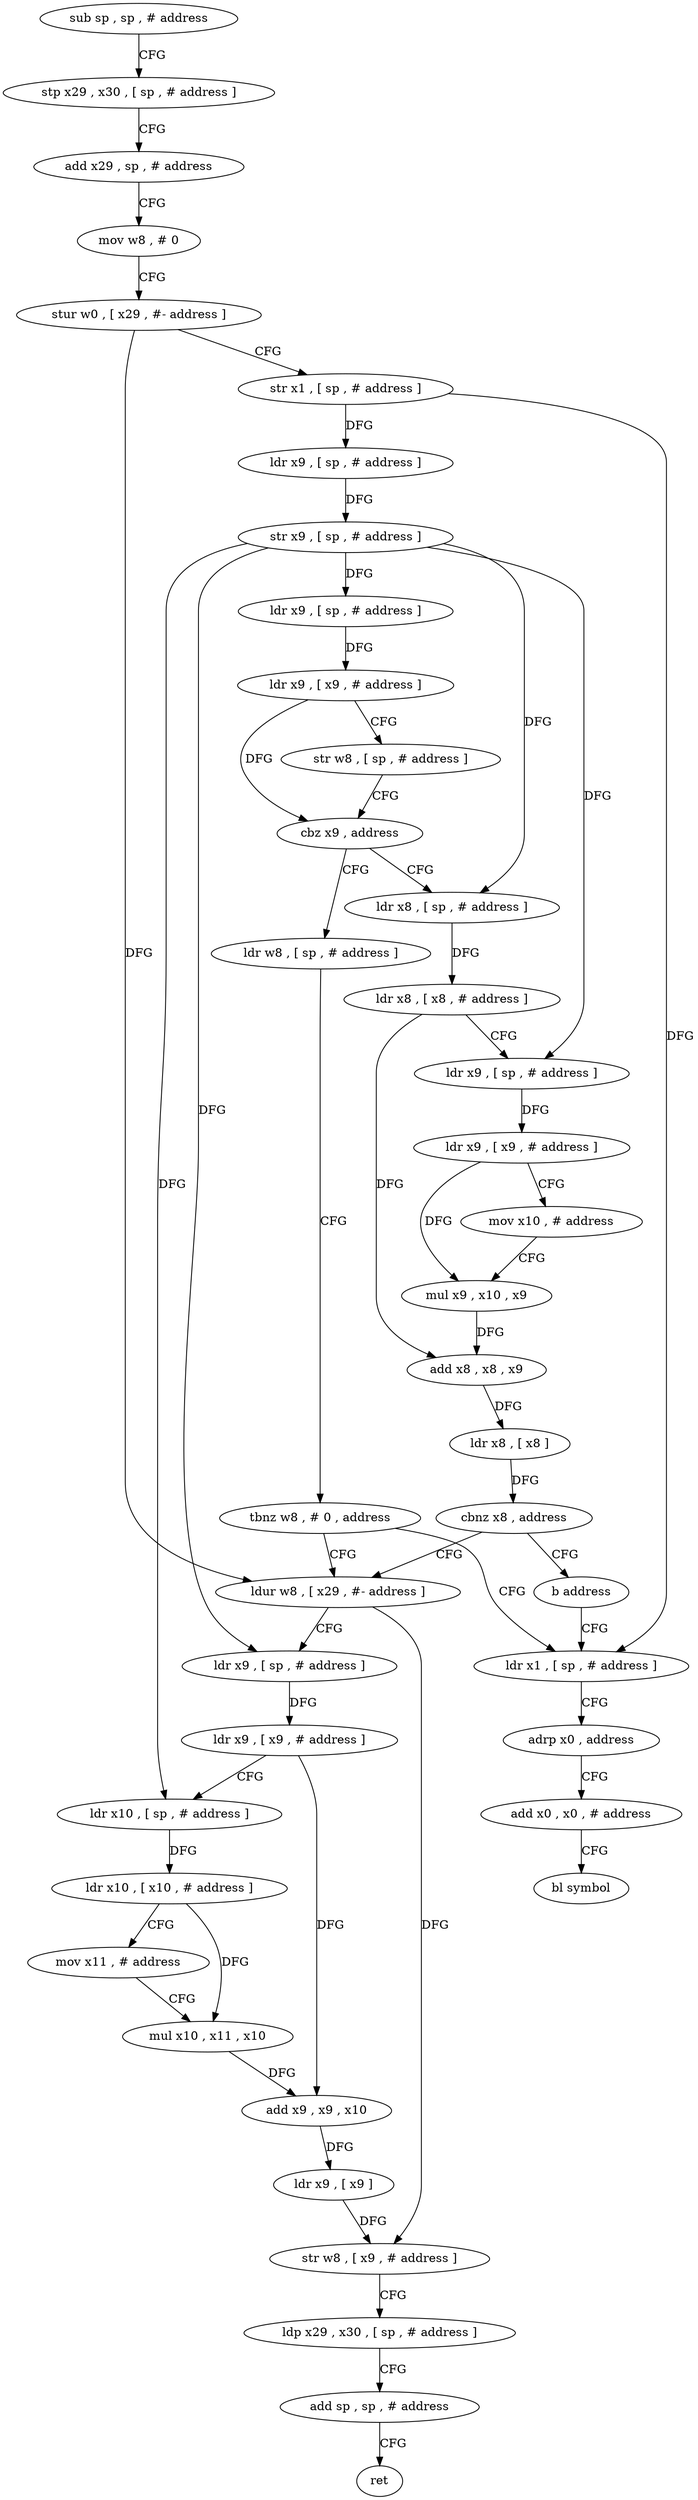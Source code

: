 digraph "func" {
"147716" [label = "sub sp , sp , # address" ]
"147720" [label = "stp x29 , x30 , [ sp , # address ]" ]
"147724" [label = "add x29 , sp , # address" ]
"147728" [label = "mov w8 , # 0" ]
"147732" [label = "stur w0 , [ x29 , #- address ]" ]
"147736" [label = "str x1 , [ sp , # address ]" ]
"147740" [label = "ldr x9 , [ sp , # address ]" ]
"147744" [label = "str x9 , [ sp , # address ]" ]
"147748" [label = "ldr x9 , [ sp , # address ]" ]
"147752" [label = "ldr x9 , [ x9 , # address ]" ]
"147756" [label = "str w8 , [ sp , # address ]" ]
"147760" [label = "cbz x9 , address" ]
"147804" [label = "ldr w8 , [ sp , # address ]" ]
"147764" [label = "ldr x8 , [ sp , # address ]" ]
"147808" [label = "tbnz w8 , # 0 , address" ]
"147828" [label = "ldur w8 , [ x29 , #- address ]" ]
"147812" [label = "ldr x1 , [ sp , # address ]" ]
"147768" [label = "ldr x8 , [ x8 , # address ]" ]
"147772" [label = "ldr x9 , [ sp , # address ]" ]
"147776" [label = "ldr x9 , [ x9 , # address ]" ]
"147780" [label = "mov x10 , # address" ]
"147784" [label = "mul x9 , x10 , x9" ]
"147788" [label = "add x8 , x8 , x9" ]
"147792" [label = "ldr x8 , [ x8 ]" ]
"147796" [label = "cbnz x8 , address" ]
"147800" [label = "b address" ]
"147832" [label = "ldr x9 , [ sp , # address ]" ]
"147836" [label = "ldr x9 , [ x9 , # address ]" ]
"147840" [label = "ldr x10 , [ sp , # address ]" ]
"147844" [label = "ldr x10 , [ x10 , # address ]" ]
"147848" [label = "mov x11 , # address" ]
"147852" [label = "mul x10 , x11 , x10" ]
"147856" [label = "add x9 , x9 , x10" ]
"147860" [label = "ldr x9 , [ x9 ]" ]
"147864" [label = "str w8 , [ x9 , # address ]" ]
"147868" [label = "ldp x29 , x30 , [ sp , # address ]" ]
"147872" [label = "add sp , sp , # address" ]
"147876" [label = "ret" ]
"147816" [label = "adrp x0 , address" ]
"147820" [label = "add x0 , x0 , # address" ]
"147824" [label = "bl symbol" ]
"147716" -> "147720" [ label = "CFG" ]
"147720" -> "147724" [ label = "CFG" ]
"147724" -> "147728" [ label = "CFG" ]
"147728" -> "147732" [ label = "CFG" ]
"147732" -> "147736" [ label = "CFG" ]
"147732" -> "147828" [ label = "DFG" ]
"147736" -> "147740" [ label = "DFG" ]
"147736" -> "147812" [ label = "DFG" ]
"147740" -> "147744" [ label = "DFG" ]
"147744" -> "147748" [ label = "DFG" ]
"147744" -> "147764" [ label = "DFG" ]
"147744" -> "147772" [ label = "DFG" ]
"147744" -> "147832" [ label = "DFG" ]
"147744" -> "147840" [ label = "DFG" ]
"147748" -> "147752" [ label = "DFG" ]
"147752" -> "147756" [ label = "CFG" ]
"147752" -> "147760" [ label = "DFG" ]
"147756" -> "147760" [ label = "CFG" ]
"147760" -> "147804" [ label = "CFG" ]
"147760" -> "147764" [ label = "CFG" ]
"147804" -> "147808" [ label = "CFG" ]
"147764" -> "147768" [ label = "DFG" ]
"147808" -> "147828" [ label = "CFG" ]
"147808" -> "147812" [ label = "CFG" ]
"147828" -> "147832" [ label = "CFG" ]
"147828" -> "147864" [ label = "DFG" ]
"147812" -> "147816" [ label = "CFG" ]
"147768" -> "147772" [ label = "CFG" ]
"147768" -> "147788" [ label = "DFG" ]
"147772" -> "147776" [ label = "DFG" ]
"147776" -> "147780" [ label = "CFG" ]
"147776" -> "147784" [ label = "DFG" ]
"147780" -> "147784" [ label = "CFG" ]
"147784" -> "147788" [ label = "DFG" ]
"147788" -> "147792" [ label = "DFG" ]
"147792" -> "147796" [ label = "DFG" ]
"147796" -> "147828" [ label = "CFG" ]
"147796" -> "147800" [ label = "CFG" ]
"147800" -> "147812" [ label = "CFG" ]
"147832" -> "147836" [ label = "DFG" ]
"147836" -> "147840" [ label = "CFG" ]
"147836" -> "147856" [ label = "DFG" ]
"147840" -> "147844" [ label = "DFG" ]
"147844" -> "147848" [ label = "CFG" ]
"147844" -> "147852" [ label = "DFG" ]
"147848" -> "147852" [ label = "CFG" ]
"147852" -> "147856" [ label = "DFG" ]
"147856" -> "147860" [ label = "DFG" ]
"147860" -> "147864" [ label = "DFG" ]
"147864" -> "147868" [ label = "CFG" ]
"147868" -> "147872" [ label = "CFG" ]
"147872" -> "147876" [ label = "CFG" ]
"147816" -> "147820" [ label = "CFG" ]
"147820" -> "147824" [ label = "CFG" ]
}

